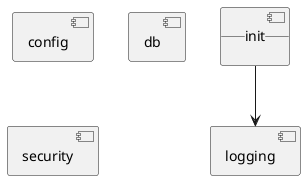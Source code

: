 @startuml "Code Analysis Module Diagram"

' This diagram was automatically generated by the code analyzer

[config] as config
[db] as db
[security] as security
[__init__] as __init__
[logging] as logging

__init__ --> logging

@enduml